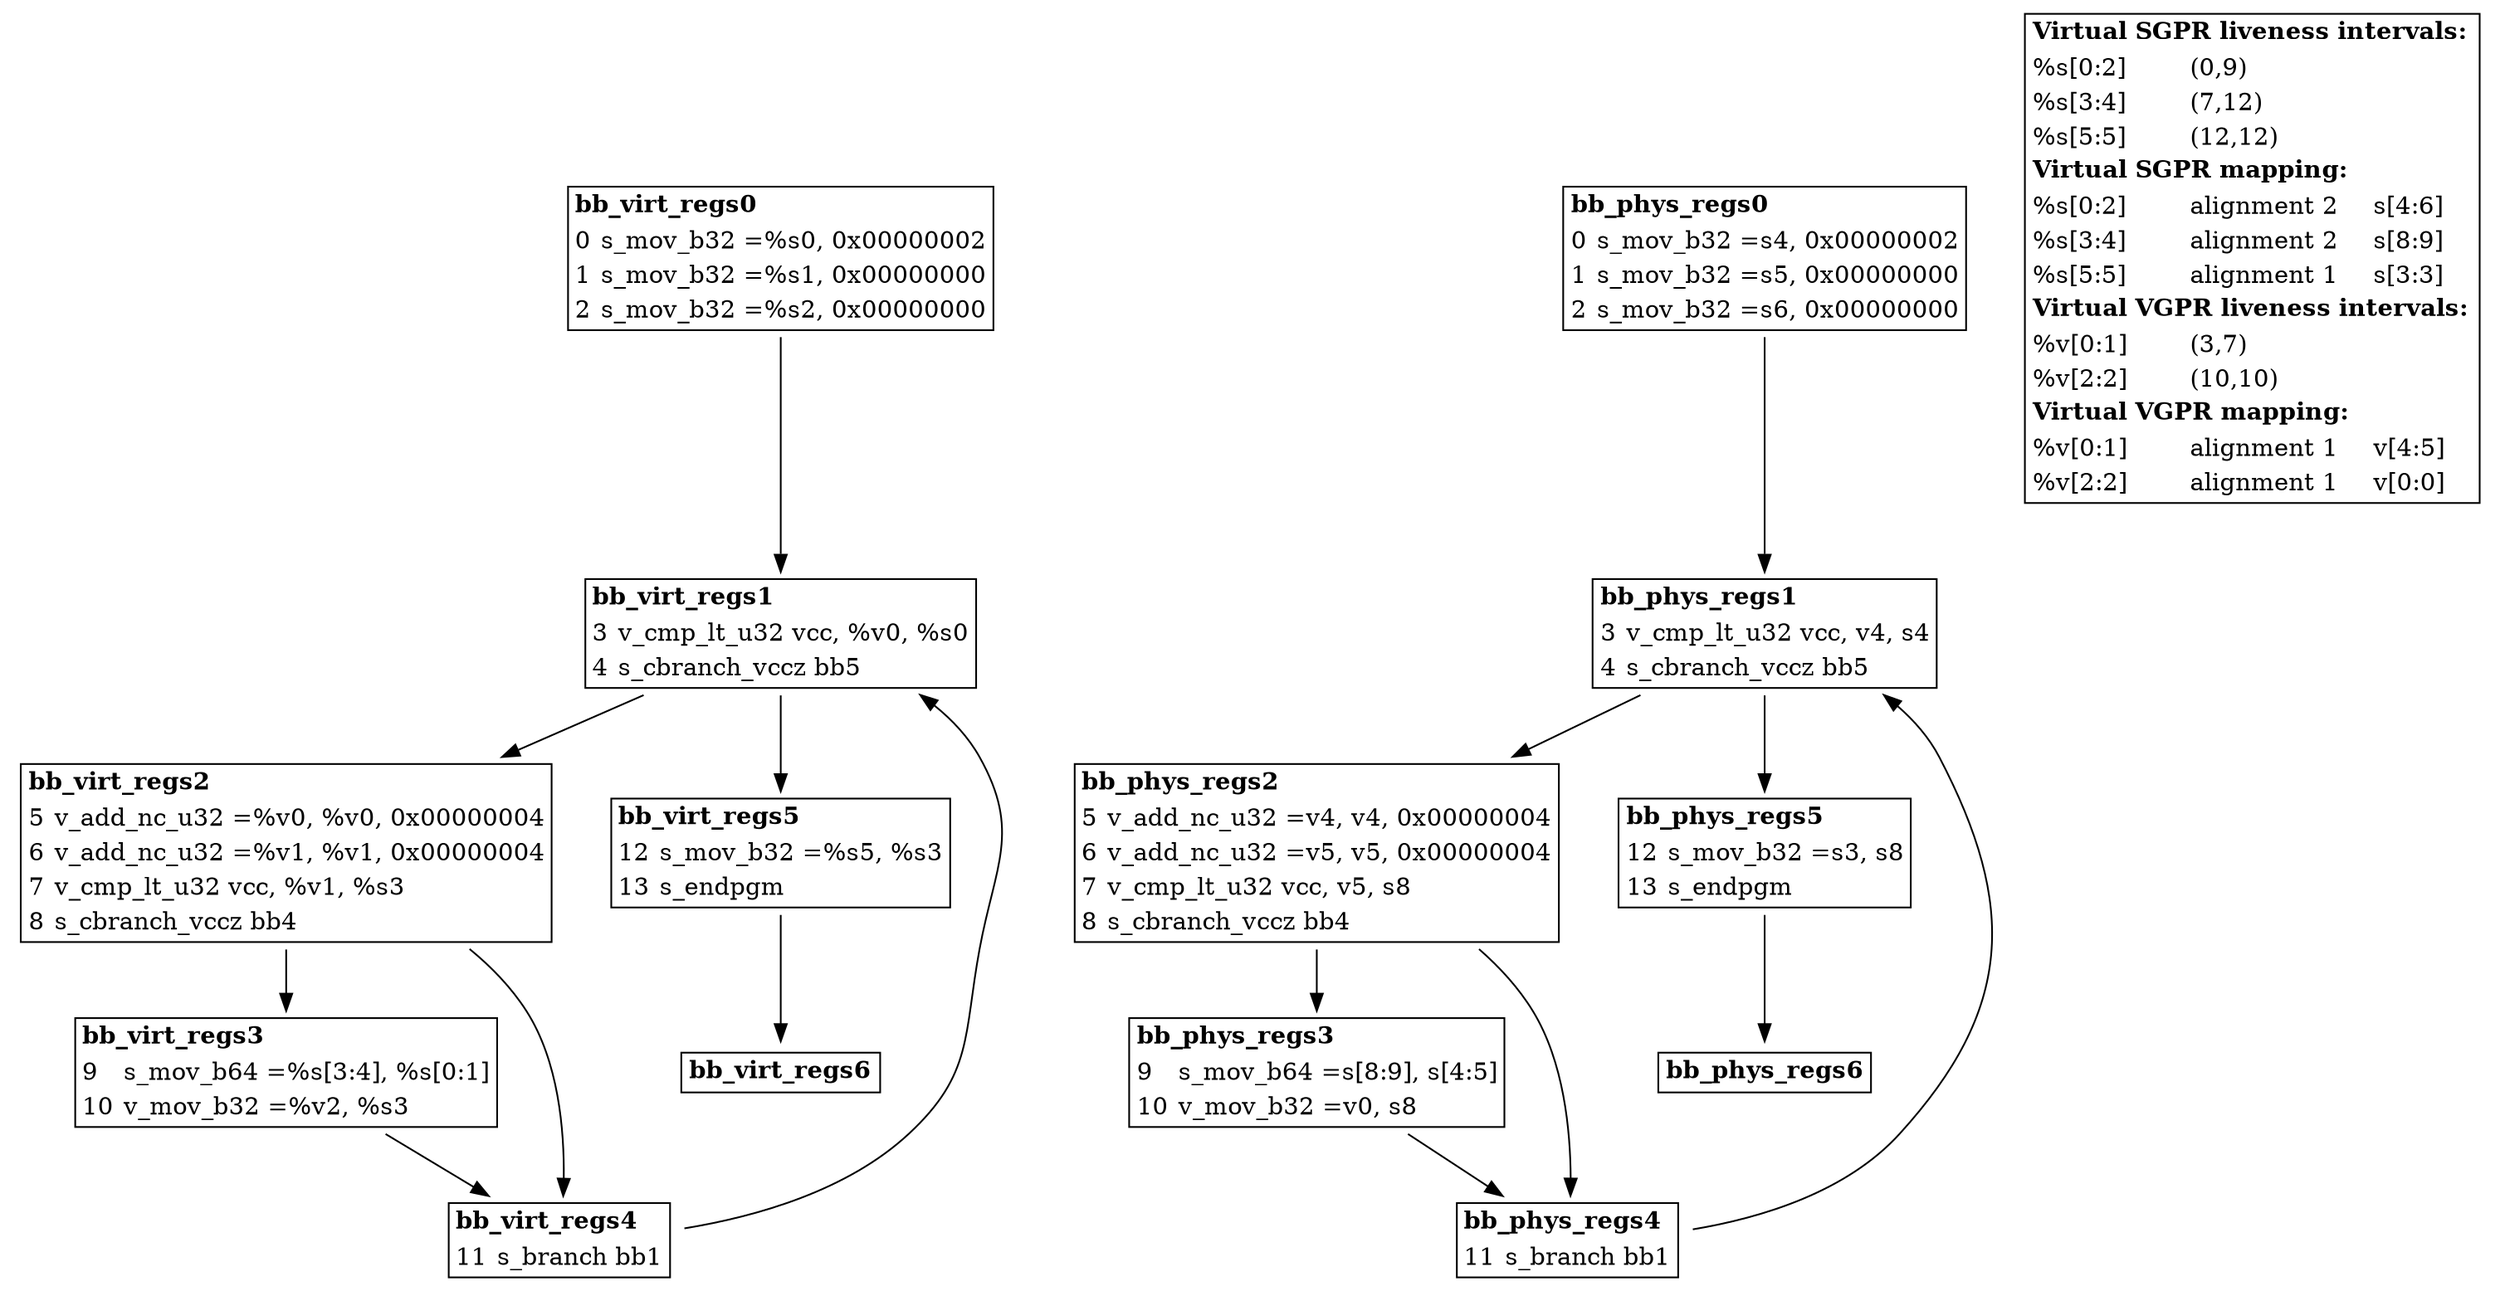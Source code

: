 digraph Test {
subgraph Virtual {
node [shape=none;]
bb_virt_regs0[label=<<table border="1" cellborder="0" cellspacing="1">
<tr><td colspan="2" align="left"><b>bb_virt_regs0</b></td></tr>
<tr><td colspan="1" align="left">0</td><td colspan="1" align="left">s_mov_b32 =%s0, 0x00000002</td></tr>
<tr><td colspan="1" align="left">1</td><td colspan="1" align="left">s_mov_b32 =%s1, 0x00000000</td></tr>
<tr><td colspan="1" align="left">2</td><td colspan="1" align="left">s_mov_b32 =%s2, 0x00000000</td></tr>
</table>>];
bb_virt_regs0 -> bb_virt_regs1
bb_virt_regs1[label=<<table border="1" cellborder="0" cellspacing="1">
<tr><td colspan="2" align="left"><b>bb_virt_regs1</b></td></tr>
<tr><td colspan="1" align="left">3</td><td colspan="1" align="left">v_cmp_lt_u32 vcc, %v0, %s0</td></tr>
<tr><td colspan="1" align="left">4</td><td colspan="1" align="left">s_cbranch_vccz bb5</td></tr>
</table>>];
bb_virt_regs1 -> bb_virt_regs2
bb_virt_regs1 -> bb_virt_regs5
bb_virt_regs2[label=<<table border="1" cellborder="0" cellspacing="1">
<tr><td colspan="2" align="left"><b>bb_virt_regs2</b></td></tr>
<tr><td colspan="1" align="left">5</td><td colspan="1" align="left">v_add_nc_u32 =%v0, %v0, 0x00000004</td></tr>
<tr><td colspan="1" align="left">6</td><td colspan="1" align="left">v_add_nc_u32 =%v1, %v1, 0x00000004</td></tr>
<tr><td colspan="1" align="left">7</td><td colspan="1" align="left">v_cmp_lt_u32 vcc, %v1, %s3</td></tr>
<tr><td colspan="1" align="left">8</td><td colspan="1" align="left">s_cbranch_vccz bb4</td></tr>
</table>>];
bb_virt_regs2 -> bb_virt_regs3
bb_virt_regs2 -> bb_virt_regs4
bb_virt_regs3[label=<<table border="1" cellborder="0" cellspacing="1">
<tr><td colspan="2" align="left"><b>bb_virt_regs3</b></td></tr>
<tr><td colspan="1" align="left">9</td><td colspan="1" align="left">s_mov_b64 =%s[3:4], %s[0:1]</td></tr>
<tr><td colspan="1" align="left">10</td><td colspan="1" align="left">v_mov_b32 =%v2, %s3</td></tr>
</table>>];
bb_virt_regs3 -> bb_virt_regs4
bb_virt_regs4[label=<<table border="1" cellborder="0" cellspacing="1">
<tr><td colspan="2" align="left"><b>bb_virt_regs4</b></td></tr>
<tr><td colspan="1" align="left">11</td><td colspan="1" align="left">s_branch bb1</td></tr>
</table>>];
bb_virt_regs4 -> bb_virt_regs1
bb_virt_regs5[label=<<table border="1" cellborder="0" cellspacing="1">
<tr><td colspan="2" align="left"><b>bb_virt_regs5</b></td></tr>
<tr><td colspan="1" align="left">12</td><td colspan="1" align="left">s_mov_b32 =%s5, %s3</td></tr>
<tr><td colspan="1" align="left">13</td><td colspan="1" align="left">s_endpgm</td></tr>
</table>>];
bb_virt_regs5 -> bb_virt_regs6
bb_virt_regs6[label=<<table border="1" cellborder="0" cellspacing="1">
<tr><td colspan="2" align="left"><b>bb_virt_regs6</b></td></tr>
</table>>];
}
subgraph Renamed {
node [shape=none;]
bb_phys_regs0[label=<<table border="1" cellborder="0" cellspacing="1">
<tr><td colspan="2" align="left"><b>bb_phys_regs0</b></td></tr>
<tr><td colspan="1" align="left">0</td><td colspan="1" align="left">s_mov_b32 =s4, 0x00000002</td></tr>
<tr><td colspan="1" align="left">1</td><td colspan="1" align="left">s_mov_b32 =s5, 0x00000000</td></tr>
<tr><td colspan="1" align="left">2</td><td colspan="1" align="left">s_mov_b32 =s6, 0x00000000</td></tr>
</table>>];
bb_phys_regs0 -> bb_phys_regs1
bb_phys_regs1[label=<<table border="1" cellborder="0" cellspacing="1">
<tr><td colspan="2" align="left"><b>bb_phys_regs1</b></td></tr>
<tr><td colspan="1" align="left">3</td><td colspan="1" align="left">v_cmp_lt_u32 vcc, v4, s4</td></tr>
<tr><td colspan="1" align="left">4</td><td colspan="1" align="left">s_cbranch_vccz bb5</td></tr>
</table>>];
bb_phys_regs1 -> bb_phys_regs2
bb_phys_regs1 -> bb_phys_regs5
bb_phys_regs2[label=<<table border="1" cellborder="0" cellspacing="1">
<tr><td colspan="2" align="left"><b>bb_phys_regs2</b></td></tr>
<tr><td colspan="1" align="left">5</td><td colspan="1" align="left">v_add_nc_u32 =v4, v4, 0x00000004</td></tr>
<tr><td colspan="1" align="left">6</td><td colspan="1" align="left">v_add_nc_u32 =v5, v5, 0x00000004</td></tr>
<tr><td colspan="1" align="left">7</td><td colspan="1" align="left">v_cmp_lt_u32 vcc, v5, s8</td></tr>
<tr><td colspan="1" align="left">8</td><td colspan="1" align="left">s_cbranch_vccz bb4</td></tr>
</table>>];
bb_phys_regs2 -> bb_phys_regs3
bb_phys_regs2 -> bb_phys_regs4
bb_phys_regs3[label=<<table border="1" cellborder="0" cellspacing="1">
<tr><td colspan="2" align="left"><b>bb_phys_regs3</b></td></tr>
<tr><td colspan="1" align="left">9</td><td colspan="1" align="left">s_mov_b64 =s[8:9], s[4:5]</td></tr>
<tr><td colspan="1" align="left">10</td><td colspan="1" align="left">v_mov_b32 =v0, s8</td></tr>
</table>>];
bb_phys_regs3 -> bb_phys_regs4
bb_phys_regs4[label=<<table border="1" cellborder="0" cellspacing="1">
<tr><td colspan="2" align="left"><b>bb_phys_regs4</b></td></tr>
<tr><td colspan="1" align="left">11</td><td colspan="1" align="left">s_branch bb1</td></tr>
</table>>];
bb_phys_regs4 -> bb_phys_regs1
bb_phys_regs5[label=<<table border="1" cellborder="0" cellspacing="1">
<tr><td colspan="2" align="left"><b>bb_phys_regs5</b></td></tr>
<tr><td colspan="1" align="left">12</td><td colspan="1" align="left">s_mov_b32 =s3, s8</td></tr>
<tr><td colspan="1" align="left">13</td><td colspan="1" align="left">s_endpgm</td></tr>
</table>>];
bb_phys_regs5 -> bb_phys_regs6
bb_phys_regs6[label=<<table border="1" cellborder="0" cellspacing="1">
<tr><td colspan="2" align="left"><b>bb_phys_regs6</b></td></tr>
</table>>];
}
subgraph RegAlloc {
node [shape=none;]
stats[label=<<table border="1" cellborder="0" cellspacing="1">
<tr><td colspan="3" align="left"><b>Virtual SGPR liveness intervals:</b></td></tr>
<tr><td colspan="1" align="left">%s[0:2]</td><td colspan="2" align="left">(0,9)</td></tr>
<tr><td colspan="1" align="left">%s[3:4]</td><td colspan="2" align="left">(7,12)</td></tr>
<tr><td colspan="1" align="left">%s[5:5]</td><td colspan="2" align="left">(12,12)</td></tr>
<tr><td colspan="3" align="left"><b>Virtual SGPR mapping:</b></td></tr>
<tr><td colspan="1" align="left">%s[0:2]</td><td colspan="1" align="left">alignment 2</td><td colspan="1" align="left">s[4:6]</td></tr>
<tr><td colspan="1" align="left">%s[3:4]</td><td colspan="1" align="left">alignment 2</td><td colspan="1" align="left">s[8:9]</td></tr>
<tr><td colspan="1" align="left">%s[5:5]</td><td colspan="1" align="left">alignment 1</td><td colspan="1" align="left">s[3:3]</td></tr>
<tr><td colspan="3" align="left"><b>Virtual VGPR liveness intervals:</b></td></tr>
<tr><td colspan="1" align="left">%v[0:1]</td><td colspan="2" align="left">(3,7)</td></tr>
<tr><td colspan="1" align="left">%v[2:2]</td><td colspan="2" align="left">(10,10)</td></tr>
<tr><td colspan="3" align="left"><b>Virtual VGPR mapping:</b></td></tr>
<tr><td colspan="1" align="left">%v[0:1]</td><td colspan="1" align="left">alignment 1</td><td colspan="1" align="left">v[4:5]</td></tr>
<tr><td colspan="1" align="left">%v[2:2]</td><td colspan="1" align="left">alignment 1</td><td colspan="1" align="left">v[0:0]</td></tr>
</table>>];
}
}
